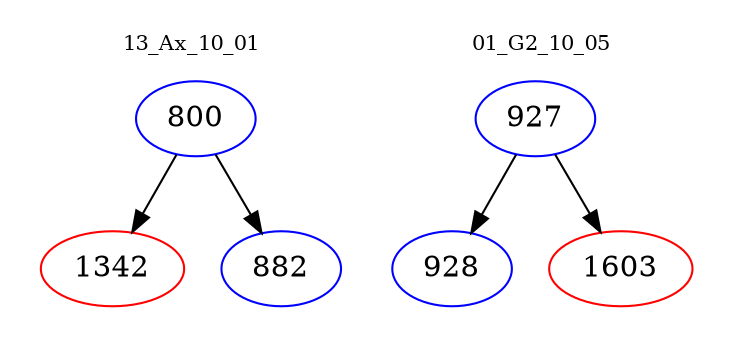 digraph{
subgraph cluster_0 {
color = white
label = "13_Ax_10_01";
fontsize=10;
T0_800 [label="800", color="blue"]
T0_800 -> T0_1342 [color="black"]
T0_1342 [label="1342", color="red"]
T0_800 -> T0_882 [color="black"]
T0_882 [label="882", color="blue"]
}
subgraph cluster_1 {
color = white
label = "01_G2_10_05";
fontsize=10;
T1_927 [label="927", color="blue"]
T1_927 -> T1_928 [color="black"]
T1_928 [label="928", color="blue"]
T1_927 -> T1_1603 [color="black"]
T1_1603 [label="1603", color="red"]
}
}

